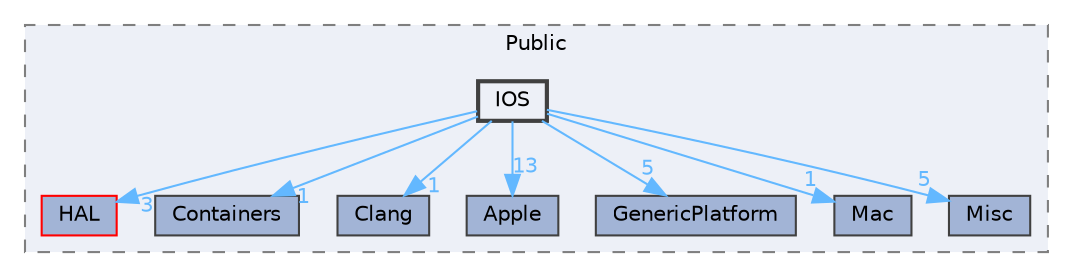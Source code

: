 digraph "IOS"
{
 // INTERACTIVE_SVG=YES
 // LATEX_PDF_SIZE
  bgcolor="transparent";
  edge [fontname=Helvetica,fontsize=10,labelfontname=Helvetica,labelfontsize=10];
  node [fontname=Helvetica,fontsize=10,shape=box,height=0.2,width=0.4];
  compound=true
  subgraph clusterdir_ba49309ee78fabe0452662bc1a7ef37d {
    graph [ bgcolor="#edf0f7", pencolor="grey50", label="Public", fontname=Helvetica,fontsize=10 style="filled,dashed", URL="dir_ba49309ee78fabe0452662bc1a7ef37d.html",tooltip=""]
  dir_06b681a867cd45e91f64ca04156625cf [label="HAL", fillcolor="#a2b4d6", color="red", style="filled", URL="dir_06b681a867cd45e91f64ca04156625cf.html",tooltip=""];
  dir_d6d4edf6ba84739b62e6fae684879a69 [label="Containers", fillcolor="#a2b4d6", color="grey25", style="filled", URL="dir_d6d4edf6ba84739b62e6fae684879a69.html",tooltip=""];
  dir_078daea5ffa65da1641e1882ed4f00b6 [label="Clang", fillcolor="#a2b4d6", color="grey25", style="filled", URL="dir_078daea5ffa65da1641e1882ed4f00b6.html",tooltip=""];
  dir_16ab40f4c616a408a6a8415136e530c5 [label="Apple", fillcolor="#a2b4d6", color="grey25", style="filled", URL="dir_16ab40f4c616a408a6a8415136e530c5.html",tooltip=""];
  dir_1c568e3b9220952114991a6a4d431654 [label="GenericPlatform", fillcolor="#a2b4d6", color="grey25", style="filled", URL="dir_1c568e3b9220952114991a6a4d431654.html",tooltip=""];
  dir_2415b8757af48c5b2b2d3d62461e4218 [label="Mac", fillcolor="#a2b4d6", color="grey25", style="filled", URL="dir_2415b8757af48c5b2b2d3d62461e4218.html",tooltip=""];
  dir_8d7b93d547498163f6da7ff79a1b5a4d [label="Misc", fillcolor="#a2b4d6", color="grey25", style="filled", URL="dir_8d7b93d547498163f6da7ff79a1b5a4d.html",tooltip=""];
  dir_d7023606aaf3d589397b0dc9d4358438 [label="IOS", fillcolor="#edf0f7", color="grey25", style="filled,bold", URL="dir_d7023606aaf3d589397b0dc9d4358438.html",tooltip=""];
  }
  dir_d7023606aaf3d589397b0dc9d4358438->dir_06b681a867cd45e91f64ca04156625cf [headlabel="3", labeldistance=1.5 headhref="dir_000537_000461.html" href="dir_000537_000461.html" color="steelblue1" fontcolor="steelblue1"];
  dir_d7023606aaf3d589397b0dc9d4358438->dir_078daea5ffa65da1641e1882ed4f00b6 [headlabel="1", labeldistance=1.5 headhref="dir_000537_000174.html" href="dir_000537_000174.html" color="steelblue1" fontcolor="steelblue1"];
  dir_d7023606aaf3d589397b0dc9d4358438->dir_16ab40f4c616a408a6a8415136e530c5 [headlabel="13", labeldistance=1.5 headhref="dir_000537_000050.html" href="dir_000537_000050.html" color="steelblue1" fontcolor="steelblue1"];
  dir_d7023606aaf3d589397b0dc9d4358438->dir_1c568e3b9220952114991a6a4d431654 [headlabel="5", labeldistance=1.5 headhref="dir_000537_000432.html" href="dir_000537_000432.html" color="steelblue1" fontcolor="steelblue1"];
  dir_d7023606aaf3d589397b0dc9d4358438->dir_2415b8757af48c5b2b2d3d62461e4218 [headlabel="1", labeldistance=1.5 headhref="dir_000537_000594.html" href="dir_000537_000594.html" color="steelblue1" fontcolor="steelblue1"];
  dir_d7023606aaf3d589397b0dc9d4358438->dir_8d7b93d547498163f6da7ff79a1b5a4d [headlabel="5", labeldistance=1.5 headhref="dir_000537_000649.html" href="dir_000537_000649.html" color="steelblue1" fontcolor="steelblue1"];
  dir_d7023606aaf3d589397b0dc9d4358438->dir_d6d4edf6ba84739b62e6fae684879a69 [headlabel="1", labeldistance=1.5 headhref="dir_000537_000253.html" href="dir_000537_000253.html" color="steelblue1" fontcolor="steelblue1"];
}
